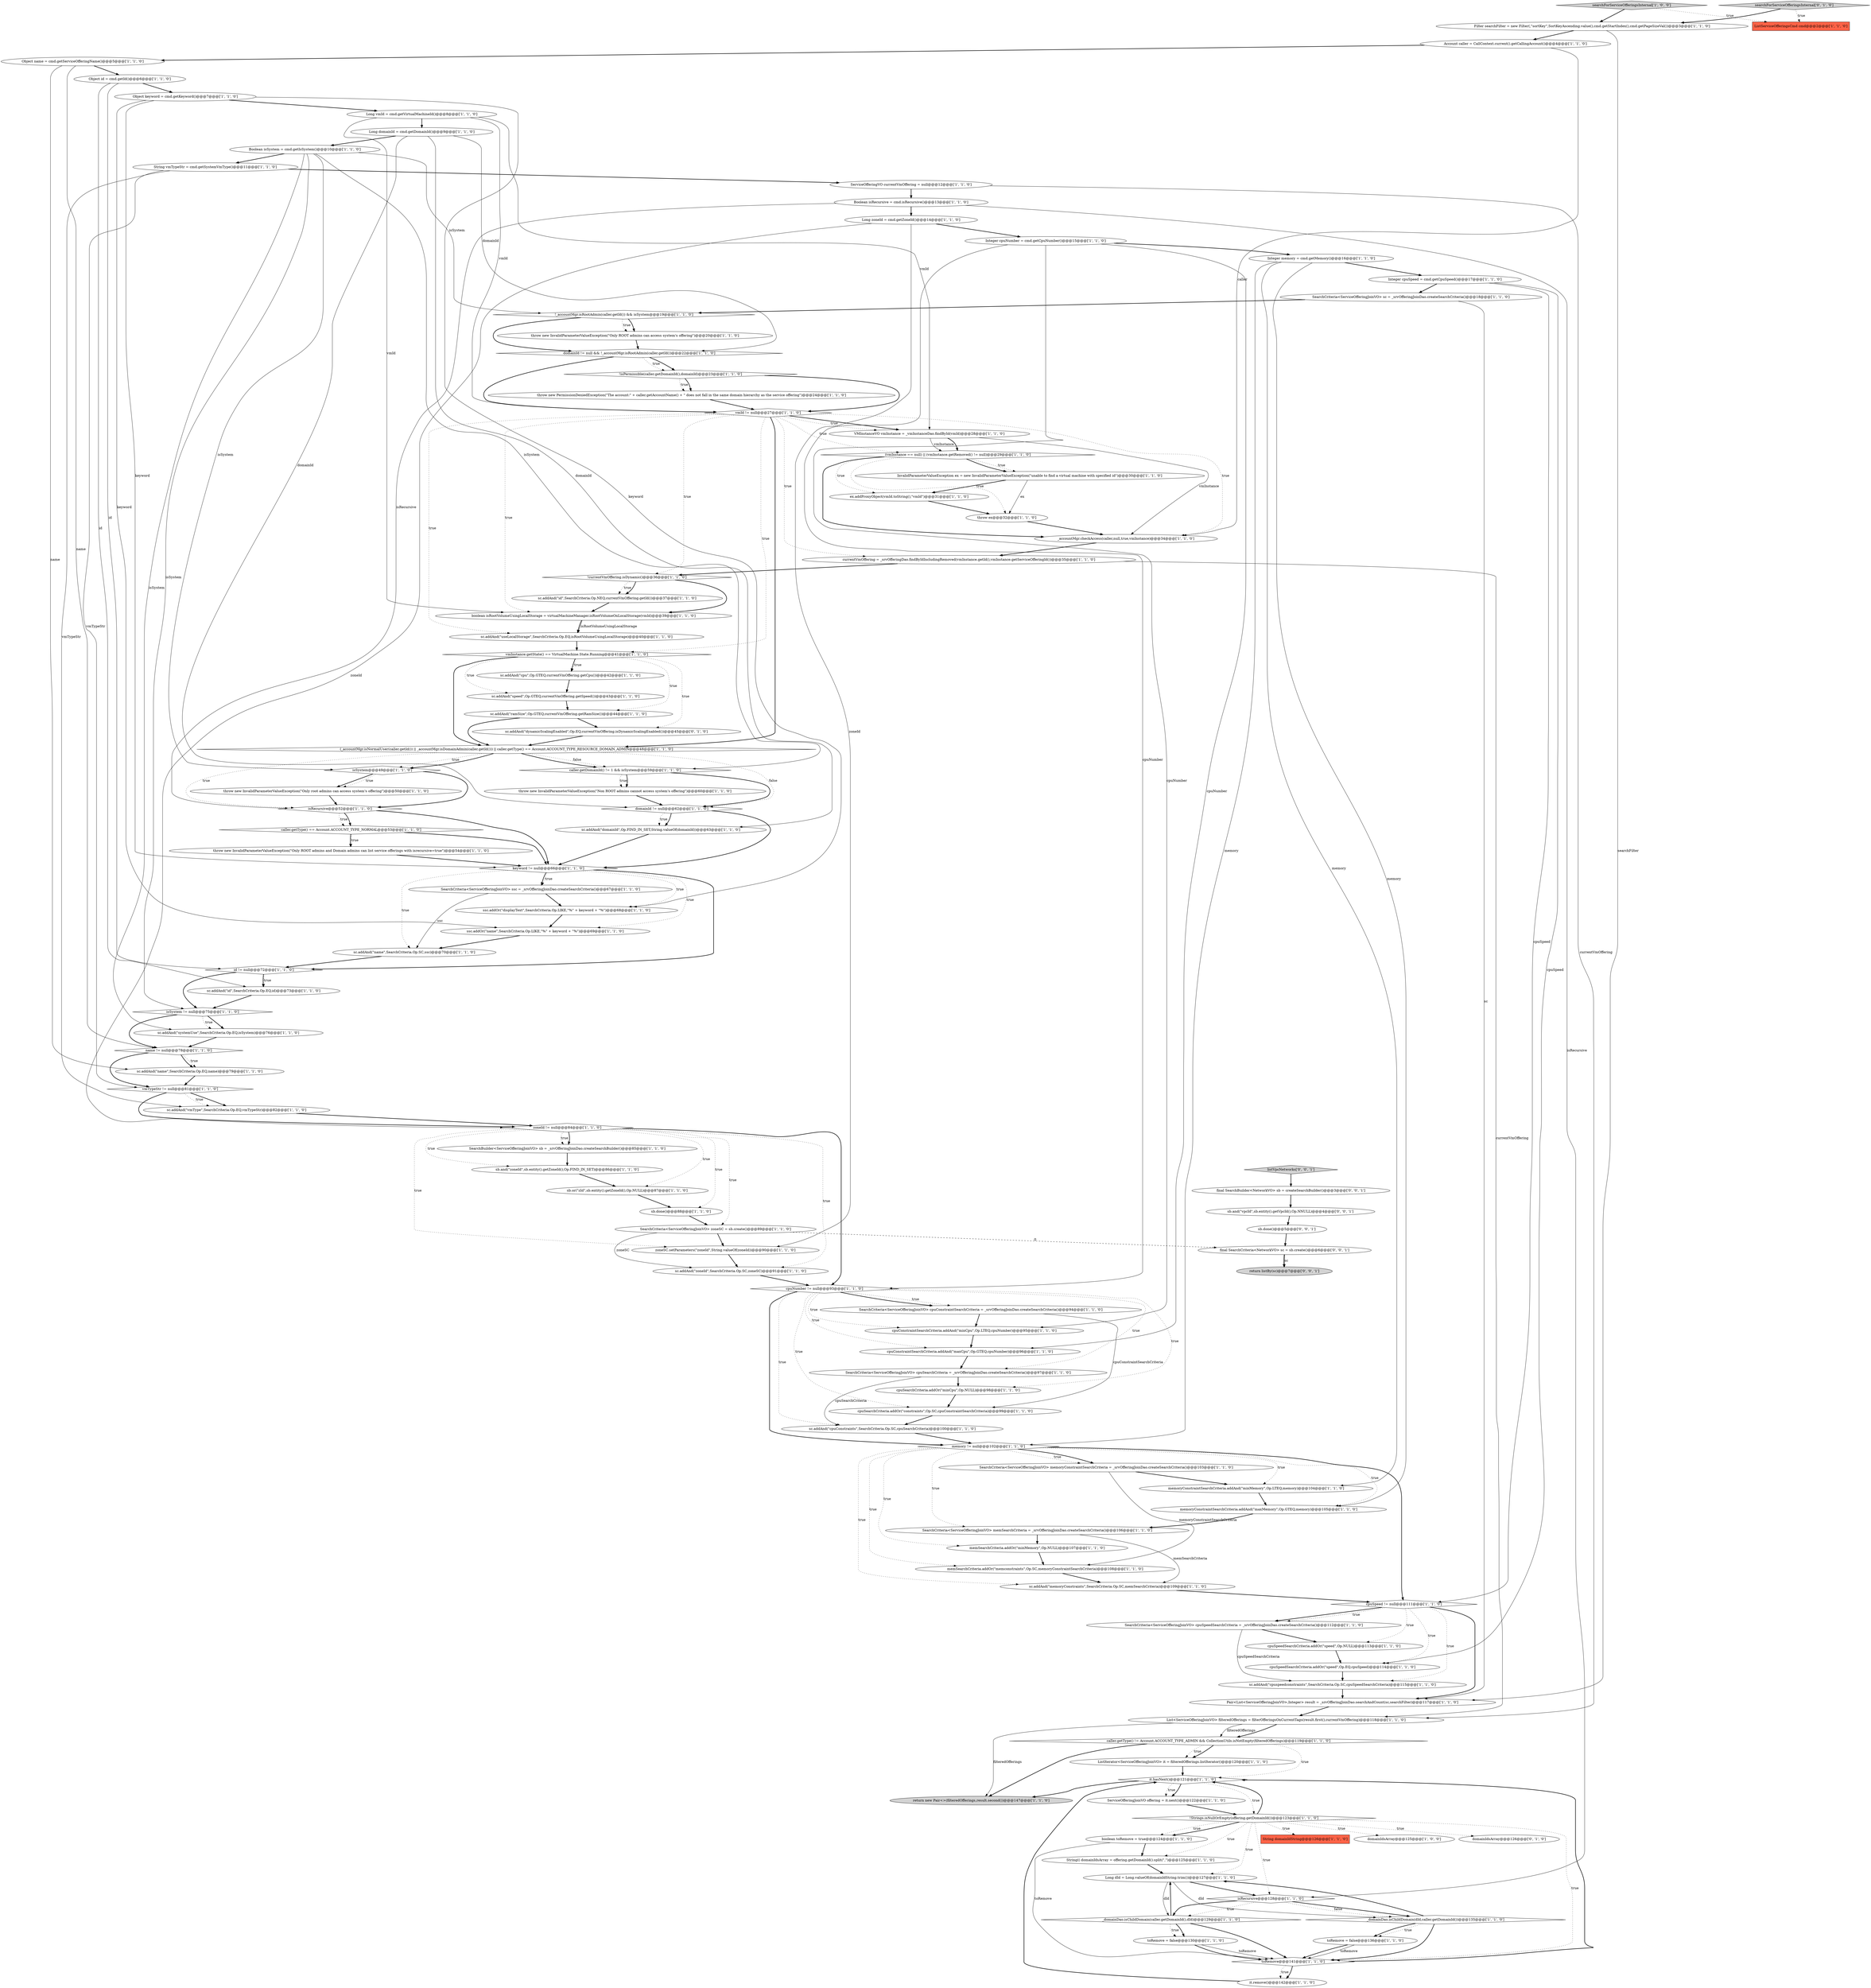 digraph {
98 [style = filled, label = "throw new PermissionDeniedException(\"The account:\" + caller.getAccountName() + \" does not fall in the same domain hierarchy as the service offering\")@@@24@@@['1', '1', '0']", fillcolor = white, shape = ellipse image = "AAA0AAABBB1BBB"];
74 [style = filled, label = "sc.addAnd(\"useLocalStorage\",SearchCriteria.Op.EQ,isRootVolumeUsingLocalStorage)@@@40@@@['1', '1', '0']", fillcolor = white, shape = ellipse image = "AAA0AAABBB1BBB"];
20 [style = filled, label = "ServiceOfferingJoinVO offering = it.next()@@@122@@@['1', '1', '0']", fillcolor = white, shape = ellipse image = "AAA0AAABBB1BBB"];
116 [style = filled, label = "sb.and(\"vpcId\",sb.entity().getVpcId(),Op.NNULL)@@@4@@@['0', '0', '1']", fillcolor = white, shape = ellipse image = "AAA0AAABBB3BBB"];
52 [style = filled, label = "cpuSpeedSearchCriteria.addOr(\"speed\",Op.EQ,cpuSpeed)@@@114@@@['1', '1', '0']", fillcolor = white, shape = ellipse image = "AAA0AAABBB1BBB"];
115 [style = filled, label = "sb.done()@@@5@@@['0', '0', '1']", fillcolor = white, shape = ellipse image = "AAA0AAABBB3BBB"];
110 [style = filled, label = "toRemove = false@@@130@@@['1', '1', '0']", fillcolor = white, shape = ellipse image = "AAA0AAABBB1BBB"];
14 [style = filled, label = "Integer memory = cmd.getMemory()@@@16@@@['1', '1', '0']", fillcolor = white, shape = ellipse image = "AAA0AAABBB1BBB"];
29 [style = filled, label = "caller.getType() != Account.ACCOUNT_TYPE_ADMIN && CollectionUtils.isNotEmpty(filteredOfferings)@@@119@@@['1', '1', '0']", fillcolor = white, shape = diamond image = "AAA0AAABBB1BBB"];
112 [style = filled, label = "domainIdsArray@@@126@@@['0', '1', '0']", fillcolor = white, shape = ellipse image = "AAA0AAABBB2BBB"];
93 [style = filled, label = "sc.addAnd(\"name\",SearchCriteria.Op.EQ,name)@@@79@@@['1', '1', '0']", fillcolor = white, shape = ellipse image = "AAA0AAABBB1BBB"];
107 [style = filled, label = "id != null@@@72@@@['1', '1', '0']", fillcolor = white, shape = diamond image = "AAA0AAABBB1BBB"];
7 [style = filled, label = "memoryConstraintSearchCriteria.addAnd(\"maxMemory\",Op.GTEQ,memory)@@@105@@@['1', '1', '0']", fillcolor = white, shape = ellipse image = "AAA0AAABBB1BBB"];
34 [style = filled, label = "_domainDao.isChildDomain(dId,caller.getDomainId())@@@135@@@['1', '1', '0']", fillcolor = white, shape = diamond image = "AAA0AAABBB1BBB"];
94 [style = filled, label = "toRemove = false@@@136@@@['1', '1', '0']", fillcolor = white, shape = ellipse image = "AAA0AAABBB1BBB"];
45 [style = filled, label = "ssc.addOr(\"name\",SearchCriteria.Op.LIKE,\"%\" + keyword + \"%\")@@@69@@@['1', '1', '0']", fillcolor = white, shape = ellipse image = "AAA0AAABBB1BBB"];
24 [style = filled, label = "vmTypeStr != null@@@81@@@['1', '1', '0']", fillcolor = white, shape = diamond image = "AAA0AAABBB1BBB"];
60 [style = filled, label = "!Strings.isNullOrEmpty(offering.getDomainId())@@@123@@@['1', '1', '0']", fillcolor = white, shape = diamond image = "AAA0AAABBB1BBB"];
19 [style = filled, label = "ListServiceOfferingsCmd cmd@@@2@@@['1', '1', '0']", fillcolor = tomato, shape = box image = "AAA0AAABBB1BBB"];
114 [style = filled, label = "final SearchBuilder<NetworkVO> sb = createSearchBuilder()@@@3@@@['0', '0', '1']", fillcolor = white, shape = ellipse image = "AAA0AAABBB3BBB"];
11 [style = filled, label = "Object id = cmd.getId()@@@6@@@['1', '1', '0']", fillcolor = white, shape = ellipse image = "AAA0AAABBB1BBB"];
32 [style = filled, label = "Long dId = Long.valueOf(domainIdString.trim())@@@127@@@['1', '1', '0']", fillcolor = white, shape = ellipse image = "AAA0AAABBB1BBB"];
61 [style = filled, label = "cpuConstraintSearchCriteria.addAnd(\"maxCpu\",Op.GTEQ,cpuNumber)@@@96@@@['1', '1', '0']", fillcolor = white, shape = ellipse image = "AAA0AAABBB1BBB"];
23 [style = filled, label = "zoneSC.setParameters(\"zoneId\",String.valueOf(zoneId))@@@90@@@['1', '1', '0']", fillcolor = white, shape = ellipse image = "AAA0AAABBB1BBB"];
88 [style = filled, label = "throw new InvalidParameterValueException(\"Non ROOT admins cannot access system's offering\")@@@60@@@['1', '1', '0']", fillcolor = white, shape = ellipse image = "AAA0AAABBB1BBB"];
10 [style = filled, label = "caller.getType() == Account.ACCOUNT_TYPE_NORMAL@@@53@@@['1', '1', '0']", fillcolor = white, shape = diamond image = "AAA0AAABBB1BBB"];
63 [style = filled, label = "Integer cpuSpeed = cmd.getCpuSpeed()@@@17@@@['1', '1', '0']", fillcolor = white, shape = ellipse image = "AAA0AAABBB1BBB"];
2 [style = filled, label = "(vmInstance == null) || (vmInstance.getRemoved() != null)@@@29@@@['1', '1', '0']", fillcolor = white, shape = diamond image = "AAA0AAABBB1BBB"];
102 [style = filled, label = "InvalidParameterValueException ex = new InvalidParameterValueException(\"unable to find a virtual machine with specified id\")@@@30@@@['1', '1', '0']", fillcolor = white, shape = ellipse image = "AAA0AAABBB1BBB"];
76 [style = filled, label = "zoneId != null@@@84@@@['1', '1', '0']", fillcolor = white, shape = diamond image = "AAA0AAABBB1BBB"];
41 [style = filled, label = "cpuSearchCriteria.addOr(\"minCpu\",Op.NULL)@@@98@@@['1', '1', '0']", fillcolor = white, shape = ellipse image = "AAA0AAABBB1BBB"];
58 [style = filled, label = "throw new InvalidParameterValueException(\"Only ROOT admins and Domain admins can list service offerings with isrecursive=true\")@@@54@@@['1', '1', '0']", fillcolor = white, shape = ellipse image = "AAA0AAABBB1BBB"];
83 [style = filled, label = "sc.addAnd(\"cpuspeedconstraints\",SearchCriteria.Op.SC,cpuSpeedSearchCriteria)@@@115@@@['1', '1', '0']", fillcolor = white, shape = ellipse image = "AAA0AAABBB1BBB"];
40 [style = filled, label = "memoryConstraintSearchCriteria.addAnd(\"minMemory\",Op.LTEQ,memory)@@@104@@@['1', '1', '0']", fillcolor = white, shape = ellipse image = "AAA0AAABBB1BBB"];
17 [style = filled, label = "sc.addAnd(\"vmType\",SearchCriteria.Op.EQ,vmTypeStr)@@@82@@@['1', '1', '0']", fillcolor = white, shape = ellipse image = "AAA0AAABBB1BBB"];
79 [style = filled, label = "!_accountMgr.isRootAdmin(caller.getId()) && isSystem@@@19@@@['1', '1', '0']", fillcolor = white, shape = diamond image = "AAA0AAABBB1BBB"];
62 [style = filled, label = "Boolean isRecursive = cmd.isRecursive()@@@13@@@['1', '1', '0']", fillcolor = white, shape = ellipse image = "AAA0AAABBB1BBB"];
89 [style = filled, label = "!currentVmOffering.isDynamic()@@@36@@@['1', '1', '0']", fillcolor = white, shape = diamond image = "AAA0AAABBB1BBB"];
8 [style = filled, label = "cpuNumber != null@@@93@@@['1', '1', '0']", fillcolor = white, shape = diamond image = "AAA0AAABBB1BBB"];
30 [style = filled, label = "String(( domainIdsArray = offering.getDomainId().split(\",\")@@@125@@@['1', '1', '0']", fillcolor = white, shape = ellipse image = "AAA0AAABBB1BBB"];
59 [style = filled, label = "Long vmId = cmd.getVirtualMachineId()@@@8@@@['1', '1', '0']", fillcolor = white, shape = ellipse image = "AAA0AAABBB1BBB"];
6 [style = filled, label = "sc.addAnd(\"domainId\",Op.FIND_IN_SET,String.valueOf(domainId))@@@63@@@['1', '1', '0']", fillcolor = white, shape = ellipse image = "AAA0AAABBB1BBB"];
51 [style = filled, label = "cpuSearchCriteria.addOr(\"constraints\",Op.SC,cpuConstraintSearchCriteria)@@@99@@@['1', '1', '0']", fillcolor = white, shape = ellipse image = "AAA0AAABBB1BBB"];
28 [style = filled, label = "sc.addAnd(\"memoryConstraints\",SearchCriteria.Op.SC,memSearchCriteria)@@@109@@@['1', '1', '0']", fillcolor = white, shape = ellipse image = "AAA0AAABBB1BBB"];
15 [style = filled, label = "VMInstanceVO vmInstance = _vmInstanceDao.findById(vmId)@@@28@@@['1', '1', '0']", fillcolor = white, shape = ellipse image = "AAA0AAABBB1BBB"];
39 [style = filled, label = "SearchBuilder<ServiceOfferingJoinVO> sb = _srvOfferingJoinDao.createSearchBuilder()@@@85@@@['1', '1', '0']", fillcolor = white, shape = ellipse image = "AAA0AAABBB1BBB"];
99 [style = filled, label = "ListIterator<ServiceOfferingJoinVO> it = filteredOfferings.listIterator()@@@120@@@['1', '1', '0']", fillcolor = white, shape = ellipse image = "AAA0AAABBB1BBB"];
25 [style = filled, label = "domainId != null && !_accountMgr.isRootAdmin(caller.getId())@@@22@@@['1', '1', '0']", fillcolor = white, shape = diamond image = "AAA0AAABBB1BBB"];
48 [style = filled, label = "SearchCriteria<ServiceOfferingJoinVO> cpuSearchCriteria = _srvOfferingJoinDao.createSearchCriteria()@@@97@@@['1', '1', '0']", fillcolor = white, shape = ellipse image = "AAA0AAABBB1BBB"];
85 [style = filled, label = "Object name = cmd.getServiceOfferingName()@@@5@@@['1', '1', '0']", fillcolor = white, shape = ellipse image = "AAA0AAABBB1BBB"];
3 [style = filled, label = "return new Pair<>(filteredOfferings,result.second())@@@147@@@['1', '1', '0']", fillcolor = lightgray, shape = ellipse image = "AAA0AAABBB1BBB"];
35 [style = filled, label = "_domainDao.isChildDomain(caller.getDomainId(),dId)@@@129@@@['1', '1', '0']", fillcolor = white, shape = diamond image = "AAA0AAABBB1BBB"];
16 [style = filled, label = "ex.addProxyObject(vmId.toString(),\"vmId\")@@@31@@@['1', '1', '0']", fillcolor = white, shape = ellipse image = "AAA0AAABBB1BBB"];
46 [style = filled, label = "memSearchCriteria.addOr(\"memconstraints\",Op.SC,memoryConstraintSearchCriteria)@@@108@@@['1', '1', '0']", fillcolor = white, shape = ellipse image = "AAA0AAABBB1BBB"];
117 [style = filled, label = "final SearchCriteria<NetworkVO> sc = sb.create()@@@6@@@['0', '0', '1']", fillcolor = white, shape = ellipse image = "AAA0AAABBB3BBB"];
103 [style = filled, label = "Integer cpuNumber = cmd.getCpuNumber()@@@15@@@['1', '1', '0']", fillcolor = white, shape = ellipse image = "AAA0AAABBB1BBB"];
90 [style = filled, label = "List<ServiceOfferingJoinVO> filteredOfferings = filterOfferingsOnCurrentTags(result.first(),currentVmOffering)@@@118@@@['1', '1', '0']", fillcolor = white, shape = ellipse image = "AAA0AAABBB1BBB"];
65 [style = filled, label = "Boolean isSystem = cmd.getIsSystem()@@@10@@@['1', '1', '0']", fillcolor = white, shape = ellipse image = "AAA0AAABBB1BBB"];
66 [style = filled, label = "vmId != null@@@27@@@['1', '1', '0']", fillcolor = white, shape = diamond image = "AAA0AAABBB1BBB"];
77 [style = filled, label = "sc.addAnd(\"cpuConstraints\",SearchCriteria.Op.SC,cpuSearchCriteria)@@@100@@@['1', '1', '0']", fillcolor = white, shape = ellipse image = "AAA0AAABBB1BBB"];
50 [style = filled, label = "cpuConstraintSearchCriteria.addAnd(\"minCpu\",Op.LTEQ,cpuNumber)@@@95@@@['1', '1', '0']", fillcolor = white, shape = ellipse image = "AAA0AAABBB1BBB"];
82 [style = filled, label = "sc.addAnd(\"cpu\",Op.GTEQ,currentVmOffering.getCpu())@@@42@@@['1', '1', '0']", fillcolor = white, shape = ellipse image = "AAA0AAABBB1BBB"];
37 [style = filled, label = "SearchCriteria<ServiceOfferingJoinVO> memoryConstraintSearchCriteria = _srvOfferingJoinDao.createSearchCriteria()@@@103@@@['1', '1', '0']", fillcolor = white, shape = ellipse image = "AAA0AAABBB1BBB"];
86 [style = filled, label = "sc.addAnd(\"speed\",Op.GTEQ,currentVmOffering.getSpeed())@@@43@@@['1', '1', '0']", fillcolor = white, shape = ellipse image = "AAA0AAABBB1BBB"];
109 [style = filled, label = "memory != null@@@102@@@['1', '1', '0']", fillcolor = white, shape = diamond image = "AAA0AAABBB1BBB"];
21 [style = filled, label = "searchForServiceOfferingsInternal['1', '0', '0']", fillcolor = lightgray, shape = diamond image = "AAA0AAABBB1BBB"];
1 [style = filled, label = "name != null@@@78@@@['1', '1', '0']", fillcolor = white, shape = diamond image = "AAA0AAABBB1BBB"];
81 [style = filled, label = "memSearchCriteria.addOr(\"minMemory\",Op.NULL)@@@107@@@['1', '1', '0']", fillcolor = white, shape = ellipse image = "AAA0AAABBB1BBB"];
108 [style = filled, label = "String vmTypeStr = cmd.getSystemVmType()@@@11@@@['1', '1', '0']", fillcolor = white, shape = ellipse image = "AAA0AAABBB1BBB"];
13 [style = filled, label = "boolean isRootVolumeUsingLocalStorage = virtualMachineManager.isRootVolumeOnLocalStorage(vmId)@@@39@@@['1', '1', '0']", fillcolor = white, shape = ellipse image = "AAA0AAABBB1BBB"];
43 [style = filled, label = "isSystem@@@49@@@['1', '1', '0']", fillcolor = white, shape = diamond image = "AAA0AAABBB1BBB"];
9 [style = filled, label = "throw new InvalidParameterValueException(\"Only ROOT admins can access system's offering\")@@@20@@@['1', '1', '0']", fillcolor = white, shape = ellipse image = "AAA0AAABBB1BBB"];
95 [style = filled, label = "toRemove@@@141@@@['1', '1', '0']", fillcolor = white, shape = diamond image = "AAA0AAABBB1BBB"];
70 [style = filled, label = "sc.addAnd(\"systemUse\",SearchCriteria.Op.EQ,isSystem)@@@76@@@['1', '1', '0']", fillcolor = white, shape = ellipse image = "AAA0AAABBB1BBB"];
33 [style = filled, label = "SearchCriteria<ServiceOfferingJoinVO> zoneSC = sb.create()@@@89@@@['1', '1', '0']", fillcolor = white, shape = ellipse image = "AAA0AAABBB1BBB"];
69 [style = filled, label = "Filter searchFilter = new Filter(,\"sortKey\",SortKeyAscending.value(),cmd.getStartIndex(),cmd.getPageSizeVal())@@@3@@@['1', '1', '0']", fillcolor = white, shape = ellipse image = "AAA0AAABBB1BBB"];
75 [style = filled, label = "SearchCriteria<ServiceOfferingJoinVO> ssc = _srvOfferingJoinDao.createSearchCriteria()@@@67@@@['1', '1', '0']", fillcolor = white, shape = ellipse image = "AAA0AAABBB1BBB"];
100 [style = filled, label = "sc.addAnd(\"zoneId\",SearchCriteria.Op.SC,zoneSC)@@@91@@@['1', '1', '0']", fillcolor = white, shape = ellipse image = "AAA0AAABBB1BBB"];
92 [style = filled, label = "Account caller = CallContext.current().getCallingAccount()@@@4@@@['1', '1', '0']", fillcolor = white, shape = ellipse image = "AAA0AAABBB1BBB"];
55 [style = filled, label = "it.remove()@@@142@@@['1', '1', '0']", fillcolor = white, shape = ellipse image = "AAA0AAABBB1BBB"];
111 [style = filled, label = "searchForServiceOfferingsInternal['0', '1', '0']", fillcolor = lightgray, shape = diamond image = "AAA0AAABBB2BBB"];
87 [style = filled, label = "sb.done()@@@88@@@['1', '1', '0']", fillcolor = white, shape = ellipse image = "AAA0AAABBB1BBB"];
42 [style = filled, label = "Long domainId = cmd.getDomainId()@@@9@@@['1', '1', '0']", fillcolor = white, shape = ellipse image = "AAA0AAABBB1BBB"];
22 [style = filled, label = "isSystem != null@@@75@@@['1', '1', '0']", fillcolor = white, shape = diamond image = "AAA0AAABBB1BBB"];
12 [style = filled, label = "isRecursive@@@128@@@['1', '1', '0']", fillcolor = white, shape = diamond image = "AAA0AAABBB1BBB"];
54 [style = filled, label = "cpuSpeedSearchCriteria.addOr(\"speed\",Op.NULL)@@@113@@@['1', '1', '0']", fillcolor = white, shape = ellipse image = "AAA0AAABBB1BBB"];
47 [style = filled, label = "sb.or(\"zId\",sb.entity().getZoneId(),Op.NULL)@@@87@@@['1', '1', '0']", fillcolor = white, shape = ellipse image = "AAA0AAABBB1BBB"];
57 [style = filled, label = "SearchCriteria<ServiceOfferingJoinVO> memSearchCriteria = _srvOfferingJoinDao.createSearchCriteria()@@@106@@@['1', '1', '0']", fillcolor = white, shape = ellipse image = "AAA0AAABBB1BBB"];
119 [style = filled, label = "listVpcNetworks['0', '0', '1']", fillcolor = lightgray, shape = diamond image = "AAA0AAABBB3BBB"];
0 [style = filled, label = "isRecursive@@@52@@@['1', '1', '0']", fillcolor = white, shape = diamond image = "AAA0AAABBB1BBB"];
97 [style = filled, label = "sc.addAnd(\"ramSize\",Op.GTEQ,currentVmOffering.getRamSize())@@@44@@@['1', '1', '0']", fillcolor = white, shape = ellipse image = "AAA0AAABBB1BBB"];
118 [style = filled, label = "return listBy(sc)@@@7@@@['0', '0', '1']", fillcolor = lightgray, shape = ellipse image = "AAA0AAABBB3BBB"];
53 [style = filled, label = "cpuSpeed != null@@@111@@@['1', '1', '0']", fillcolor = white, shape = diamond image = "AAA0AAABBB1BBB"];
49 [style = filled, label = "sc.addAnd(\"id\",SearchCriteria.Op.NEQ,currentVmOffering.getId())@@@37@@@['1', '1', '0']", fillcolor = white, shape = ellipse image = "AAA0AAABBB1BBB"];
84 [style = filled, label = "domainId != null@@@62@@@['1', '1', '0']", fillcolor = white, shape = diamond image = "AAA0AAABBB1BBB"];
67 [style = filled, label = "throw new InvalidParameterValueException(\"Only root admins can access system's offering\")@@@50@@@['1', '1', '0']", fillcolor = white, shape = ellipse image = "AAA0AAABBB1BBB"];
18 [style = filled, label = "throw ex@@@32@@@['1', '1', '0']", fillcolor = white, shape = ellipse image = "AAA0AAABBB1BBB"];
73 [style = filled, label = "String domainIdString@@@126@@@['1', '1', '0']", fillcolor = tomato, shape = box image = "AAA0AAABBB1BBB"];
4 [style = filled, label = "Pair<List<ServiceOfferingJoinVO>,Integer> result = _srvOfferingJoinDao.searchAndCount(sc,searchFilter)@@@117@@@['1', '1', '0']", fillcolor = white, shape = ellipse image = "AAA0AAABBB1BBB"];
68 [style = filled, label = "boolean toRemove = true@@@124@@@['1', '1', '0']", fillcolor = white, shape = ellipse image = "AAA0AAABBB1BBB"];
96 [style = filled, label = "SearchCriteria<ServiceOfferingJoinVO> sc = _srvOfferingJoinDao.createSearchCriteria()@@@18@@@['1', '1', '0']", fillcolor = white, shape = ellipse image = "AAA0AAABBB1BBB"];
113 [style = filled, label = "sc.addAnd(\"dynamicScalingEnabled\",Op.EQ,currentVmOffering.isDynamicScalingEnabled())@@@45@@@['0', '1', '0']", fillcolor = white, shape = ellipse image = "AAA1AAABBB2BBB"];
31 [style = filled, label = "domainIdsArray@@@125@@@['1', '0', '0']", fillcolor = white, shape = ellipse image = "AAA0AAABBB1BBB"];
101 [style = filled, label = "sc.addAnd(\"name\",SearchCriteria.Op.SC,ssc)@@@70@@@['1', '1', '0']", fillcolor = white, shape = ellipse image = "AAA0AAABBB1BBB"];
36 [style = filled, label = "it.hasNext()@@@121@@@['1', '1', '0']", fillcolor = white, shape = diamond image = "AAA0AAABBB1BBB"];
38 [style = filled, label = "SearchCriteria<ServiceOfferingJoinVO> cpuSpeedSearchCriteria = _srvOfferingJoinDao.createSearchCriteria()@@@112@@@['1', '1', '0']", fillcolor = white, shape = ellipse image = "AAA0AAABBB1BBB"];
91 [style = filled, label = "sb.and(\"zoneId\",sb.entity().getZoneId(),Op.FIND_IN_SET)@@@86@@@['1', '1', '0']", fillcolor = white, shape = ellipse image = "AAA0AAABBB1BBB"];
44 [style = filled, label = "keyword != null@@@66@@@['1', '1', '0']", fillcolor = white, shape = diamond image = "AAA0AAABBB1BBB"];
104 [style = filled, label = "ServiceOfferingVO currentVmOffering = null@@@12@@@['1', '1', '0']", fillcolor = white, shape = ellipse image = "AAA0AAABBB1BBB"];
64 [style = filled, label = "SearchCriteria<ServiceOfferingJoinVO> cpuConstraintSearchCriteria = _srvOfferingJoinDao.createSearchCriteria()@@@94@@@['1', '1', '0']", fillcolor = white, shape = ellipse image = "AAA0AAABBB1BBB"];
56 [style = filled, label = "vmInstance.getState() == VirtualMachine.State.Running@@@41@@@['1', '1', '0']", fillcolor = white, shape = diamond image = "AAA0AAABBB1BBB"];
5 [style = filled, label = "currentVmOffering = _srvOfferingDao.findByIdIncludingRemoved(vmInstance.getId(),vmInstance.getServiceOfferingId())@@@35@@@['1', '1', '0']", fillcolor = white, shape = ellipse image = "AAA0AAABBB1BBB"];
106 [style = filled, label = "Object keyword = cmd.getKeyword()@@@7@@@['1', '1', '0']", fillcolor = white, shape = ellipse image = "AAA0AAABBB1BBB"];
78 [style = filled, label = "!isPermissible(caller.getDomainId(),domainId)@@@23@@@['1', '1', '0']", fillcolor = white, shape = diamond image = "AAA0AAABBB1BBB"];
26 [style = filled, label = "ssc.addOr(\"displayText\",SearchCriteria.Op.LIKE,\"%\" + keyword + \"%\")@@@68@@@['1', '1', '0']", fillcolor = white, shape = ellipse image = "AAA0AAABBB1BBB"];
71 [style = filled, label = "Long zoneId = cmd.getZoneId()@@@14@@@['1', '1', '0']", fillcolor = white, shape = ellipse image = "AAA0AAABBB1BBB"];
72 [style = filled, label = "_accountMgr.checkAccess(caller,null,true,vmInstance)@@@34@@@['1', '1', '0']", fillcolor = white, shape = ellipse image = "AAA0AAABBB1BBB"];
80 [style = filled, label = "caller.getDomainId() != 1 && isSystem@@@59@@@['1', '1', '0']", fillcolor = white, shape = diamond image = "AAA0AAABBB1BBB"];
105 [style = filled, label = "sc.addAnd(\"id\",SearchCriteria.Op.EQ,id)@@@73@@@['1', '1', '0']", fillcolor = white, shape = ellipse image = "AAA0AAABBB1BBB"];
27 [style = filled, label = "(_accountMgr.isNormalUser(caller.getId()) || _accountMgr.isDomainAdmin(caller.getId())) || caller.getType() == Account.ACCOUNT_TYPE_RESOURCE_DOMAIN_ADMIN@@@48@@@['1', '1', '0']", fillcolor = white, shape = diamond image = "AAA0AAABBB1BBB"];
0->10 [style = dotted, label="true"];
20->60 [style = bold, label=""];
68->30 [style = bold, label=""];
61->48 [style = bold, label=""];
14->109 [style = solid, label="memory"];
76->100 [style = dotted, label="true"];
13->74 [style = bold, label=""];
60->68 [style = dotted, label="true"];
56->82 [style = bold, label=""];
52->83 [style = bold, label=""];
103->50 [style = solid, label="cpuNumber"];
102->18 [style = solid, label="ex"];
44->45 [style = dotted, label="true"];
29->36 [style = dotted, label="true"];
76->8 [style = bold, label=""];
53->4 [style = bold, label=""];
27->43 [style = dotted, label="true"];
69->92 [style = bold, label=""];
85->11 [style = bold, label=""];
60->12 [style = dotted, label="true"];
36->20 [style = bold, label=""];
119->114 [style = bold, label=""];
8->64 [style = dotted, label="true"];
53->52 [style = dotted, label="true"];
14->7 [style = solid, label="memory"];
29->99 [style = dotted, label="true"];
27->84 [style = dotted, label="false"];
84->6 [style = bold, label=""];
100->8 [style = bold, label=""];
65->80 [style = solid, label="isSystem"];
27->80 [style = dotted, label="false"];
74->56 [style = bold, label=""];
104->62 [style = bold, label=""];
80->88 [style = dotted, label="true"];
66->74 [style = dotted, label="true"];
35->32 [style = bold, label=""];
111->19 [style = dotted, label="true"];
11->106 [style = bold, label=""];
41->51 [style = bold, label=""];
53->54 [style = dotted, label="true"];
8->51 [style = dotted, label="true"];
107->22 [style = bold, label=""];
95->55 [style = bold, label=""];
69->4 [style = solid, label="searchFilter"];
91->47 [style = bold, label=""];
65->22 [style = solid, label="isSystem"];
2->102 [style = dotted, label="true"];
4->90 [style = bold, label=""];
109->46 [style = dotted, label="true"];
33->23 [style = bold, label=""];
12->35 [style = bold, label=""];
66->56 [style = dotted, label="true"];
37->46 [style = solid, label="memoryConstraintSearchCriteria"];
79->25 [style = bold, label=""];
97->27 [style = bold, label=""];
59->42 [style = bold, label=""];
79->9 [style = bold, label=""];
88->84 [style = bold, label=""];
57->81 [style = bold, label=""];
108->24 [style = solid, label="vmTypeStr"];
32->34 [style = solid, label="dId"];
117->118 [style = solid, label="sc"];
56->97 [style = dotted, label="true"];
66->13 [style = dotted, label="true"];
27->0 [style = dotted, label="true"];
1->93 [style = dotted, label="true"];
80->84 [style = bold, label=""];
62->12 [style = solid, label="isRecursive"];
9->25 [style = bold, label=""];
22->70 [style = bold, label=""];
78->98 [style = dotted, label="true"];
64->50 [style = bold, label=""];
10->58 [style = bold, label=""];
50->61 [style = bold, label=""];
108->17 [style = solid, label="vmTypeStr"];
10->58 [style = dotted, label="true"];
43->67 [style = bold, label=""];
43->67 [style = dotted, label="true"];
36->60 [style = dotted, label="true"];
70->1 [style = bold, label=""];
86->97 [style = bold, label=""];
59->15 [style = solid, label="vmId"];
60->31 [style = dotted, label="true"];
66->5 [style = dotted, label="true"];
109->57 [style = dotted, label="true"];
60->32 [style = dotted, label="true"];
15->2 [style = solid, label="vmInstance"];
107->105 [style = dotted, label="true"];
65->43 [style = solid, label="isSystem"];
35->95 [style = bold, label=""];
56->82 [style = dotted, label="true"];
36->3 [style = bold, label=""];
111->69 [style = bold, label=""];
2->102 [style = bold, label=""];
36->20 [style = dotted, label="true"];
105->22 [style = bold, label=""];
93->24 [style = bold, label=""];
1->93 [style = bold, label=""];
35->110 [style = bold, label=""];
39->91 [style = bold, label=""];
66->89 [style = dotted, label="true"];
11->107 [style = solid, label="id"];
12->34 [style = bold, label=""];
15->72 [style = solid, label="vmInstance"];
44->26 [style = dotted, label="true"];
34->94 [style = dotted, label="true"];
15->2 [style = bold, label=""];
8->109 [style = bold, label=""];
25->78 [style = dotted, label="true"];
92->72 [style = solid, label="caller"];
66->27 [style = bold, label=""];
56->113 [style = dotted, label="true"];
37->40 [style = bold, label=""];
49->13 [style = bold, label=""];
65->108 [style = bold, label=""];
66->15 [style = bold, label=""];
6->44 [style = bold, label=""];
45->101 [style = bold, label=""];
40->7 [style = bold, label=""];
53->38 [style = bold, label=""];
59->66 [style = solid, label="vmId"];
71->76 [style = solid, label="zoneId"];
76->39 [style = bold, label=""];
65->79 [style = solid, label="isSystem"];
2->72 [style = bold, label=""];
33->100 [style = solid, label="zoneSC"];
26->45 [style = bold, label=""];
102->16 [style = bold, label=""];
66->72 [style = dotted, label="true"];
116->115 [style = bold, label=""];
103->8 [style = solid, label="cpuNumber"];
89->49 [style = dotted, label="true"];
35->110 [style = dotted, label="true"];
59->13 [style = solid, label="vmId"];
42->65 [style = bold, label=""];
62->71 [style = bold, label=""];
110->95 [style = bold, label=""];
90->3 [style = solid, label="filteredOfferings"];
109->37 [style = bold, label=""];
76->39 [style = dotted, label="true"];
98->66 [style = bold, label=""];
22->1 [style = bold, label=""];
44->101 [style = dotted, label="true"];
12->35 [style = dotted, label="true"];
42->6 [style = solid, label="domainId"];
103->61 [style = solid, label="cpuNumber"];
106->44 [style = solid, label="keyword"];
96->4 [style = solid, label="sc"];
101->107 [style = bold, label=""];
76->87 [style = dotted, label="true"];
75->101 [style = solid, label="ssc"];
95->36 [style = bold, label=""];
56->27 [style = bold, label=""];
103->14 [style = bold, label=""];
106->45 [style = solid, label="keyword"];
72->5 [style = bold, label=""];
29->3 [style = bold, label=""];
117->118 [style = bold, label=""];
96->79 [style = bold, label=""];
63->53 [style = solid, label="cpuSpeed"];
84->44 [style = bold, label=""];
67->0 [style = bold, label=""];
58->44 [style = bold, label=""];
13->74 [style = solid, label="isRootVolumeUsingLocalStorage"];
57->28 [style = solid, label="memSearchCriteria"];
76->91 [style = dotted, label="true"];
109->37 [style = dotted, label="true"];
24->17 [style = bold, label=""];
32->35 [style = solid, label="dId"];
82->86 [style = bold, label=""];
94->95 [style = solid, label="toRemove"];
85->93 [style = solid, label="name"];
21->69 [style = bold, label=""];
1->24 [style = bold, label=""];
60->73 [style = dotted, label="true"];
10->44 [style = bold, label=""];
54->52 [style = bold, label=""];
99->36 [style = bold, label=""];
2->16 [style = dotted, label="true"];
63->96 [style = bold, label=""];
0->44 [style = bold, label=""];
75->26 [style = bold, label=""];
8->50 [style = dotted, label="true"];
8->41 [style = dotted, label="true"];
44->75 [style = bold, label=""];
109->40 [style = dotted, label="true"];
81->46 [style = bold, label=""];
56->86 [style = dotted, label="true"];
65->70 [style = solid, label="isSystem"];
63->52 [style = solid, label="cpuSpeed"];
8->77 [style = dotted, label="true"];
2->18 [style = dotted, label="true"];
106->59 [style = bold, label=""];
34->95 [style = bold, label=""];
66->2 [style = dotted, label="true"];
30->32 [style = bold, label=""];
11->105 [style = solid, label="id"];
106->26 [style = solid, label="keyword"];
80->88 [style = bold, label=""];
33->117 [style = dashed, label="0"];
42->84 [style = solid, label="domainId"];
29->99 [style = bold, label=""];
60->30 [style = dotted, label="true"];
5->89 [style = bold, label=""];
43->0 [style = bold, label=""];
78->66 [style = bold, label=""];
97->113 [style = bold, label=""];
87->33 [style = bold, label=""];
22->70 [style = dotted, label="true"];
27->80 [style = bold, label=""];
78->98 [style = bold, label=""];
28->53 [style = bold, label=""];
14->63 [style = bold, label=""];
8->61 [style = dotted, label="true"];
104->90 [style = solid, label="currentVmOffering"];
66->15 [style = dotted, label="true"];
60->95 [style = dotted, label="true"];
47->87 [style = bold, label=""];
32->12 [style = bold, label=""];
5->90 [style = solid, label="currentVmOffering"];
60->68 [style = bold, label=""];
114->116 [style = bold, label=""];
64->51 [style = solid, label="cpuConstraintSearchCriteria"];
110->95 [style = solid, label="toRemove"];
8->48 [style = dotted, label="true"];
108->104 [style = bold, label=""];
109->7 [style = dotted, label="true"];
60->112 [style = dotted, label="true"];
113->27 [style = bold, label=""];
48->77 [style = solid, label="cpuSearchCriteria"];
38->83 [style = solid, label="cpuSpeedSearchCriteria"];
109->81 [style = dotted, label="true"];
53->83 [style = dotted, label="true"];
25->66 [style = bold, label=""];
92->85 [style = bold, label=""];
16->18 [style = bold, label=""];
62->0 [style = solid, label="isRecursive"];
14->40 [style = solid, label="memory"];
109->28 [style = dotted, label="true"];
95->55 [style = dotted, label="true"];
83->4 [style = bold, label=""];
94->95 [style = bold, label=""];
8->64 [style = bold, label=""];
77->109 [style = bold, label=""];
85->1 [style = solid, label="name"];
44->75 [style = dotted, label="true"];
17->76 [style = bold, label=""];
7->57 [style = bold, label=""];
24->76 [style = bold, label=""];
25->78 [style = bold, label=""];
18->72 [style = bold, label=""];
38->54 [style = bold, label=""];
48->41 [style = bold, label=""];
71->23 [style = solid, label="zoneId"];
68->95 [style = solid, label="toRemove"];
84->6 [style = dotted, label="true"];
76->47 [style = dotted, label="true"];
53->38 [style = dotted, label="true"];
42->25 [style = solid, label="domainId"];
0->10 [style = bold, label=""];
79->9 [style = dotted, label="true"];
34->94 [style = bold, label=""];
60->36 [style = bold, label=""];
55->36 [style = bold, label=""];
90->29 [style = solid, label="filteredOfferings"];
90->29 [style = bold, label=""];
46->28 [style = bold, label=""];
76->23 [style = dotted, label="true"];
89->13 [style = bold, label=""];
107->105 [style = bold, label=""];
21->19 [style = dotted, label="true"];
44->107 [style = bold, label=""];
27->43 [style = bold, label=""];
51->77 [style = bold, label=""];
89->49 [style = bold, label=""];
71->103 [style = bold, label=""];
76->33 [style = dotted, label="true"];
23->100 [style = bold, label=""];
24->17 [style = dotted, label="true"];
109->53 [style = bold, label=""];
115->117 [style = bold, label=""];
34->32 [style = bold, label=""];
12->34 [style = dotted, label="false"];
}
